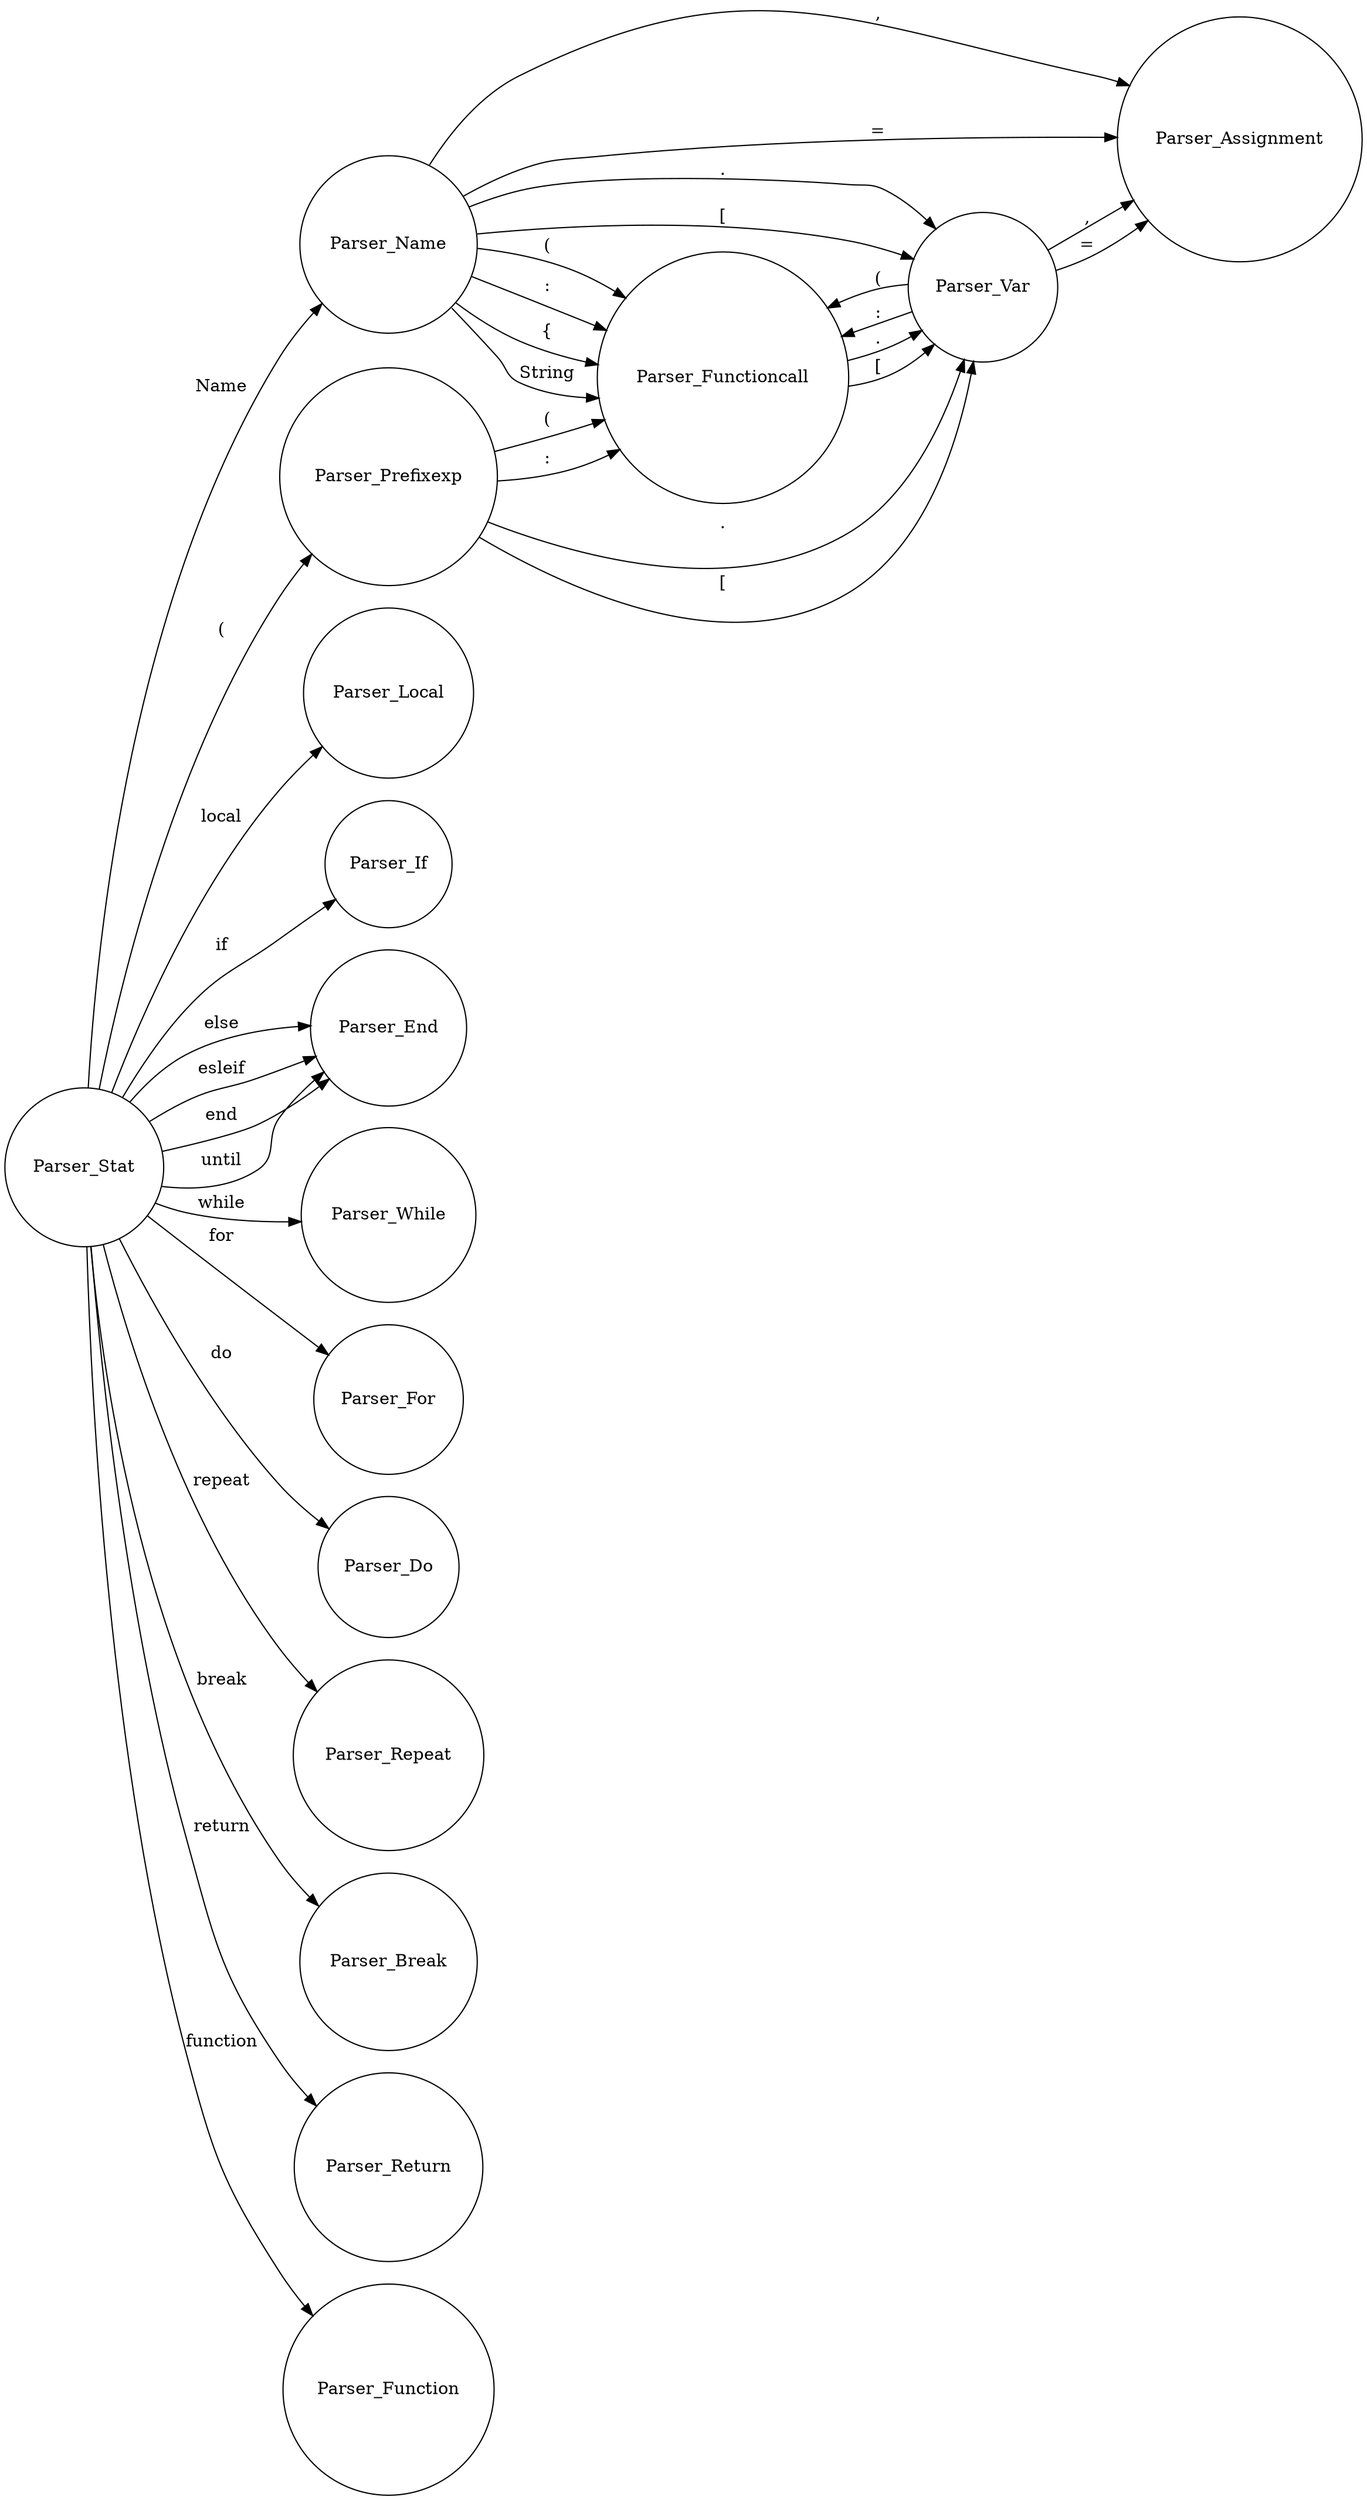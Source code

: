 digraph stat {
  rankdir=LR;
	node [shape = circle];
  Parser_Name -> Parser_Functioncall[label="("];
  Parser_Name -> Parser_Functioncall[label=":"];
  Parser_Name -> Parser_Functioncall[label="{"];
  Parser_Name -> Parser_Functioncall[label="String"];
  Parser_Name -> Parser_Assignment[label=","];
  Parser_Name -> Parser_Assignment[label="="];
  Parser_Name -> Parser_Var[label="."];
  Parser_Name -> Parser_Var[label="["];
  Parser_Stat -> Parser_Name[label="Name"];
  Parser_Stat -> Parser_Prefixexp[label="("];
  Parser_Stat -> Parser_Local[label="local"];
  Parser_Stat -> Parser_If[label="if"];
  Parser_Stat -> Parser_End[label="else"];
  Parser_Stat -> Parser_End[label="esleif"];
  Parser_Stat -> Parser_While[label="while"];
  Parser_Stat -> Parser_For[label="for"];
  Parser_Stat -> Parser_Do[label="do"];
  Parser_Stat -> Parser_Repeat[label="repeat"];
  Parser_Stat -> Parser_Break[label="break"];
  Parser_Stat -> Parser_Return[label="return"];
  Parser_Stat -> Parser_End[label="end"];
  Parser_Stat -> Parser_End[label="until"];
  Parser_Stat -> Parser_Function[label="function"];
  Parser_Prefixexp -> Parser_Functioncall[label="("];
  Parser_Prefixexp -> Parser_Functioncall[label=":"];
  Parser_Prefixexp -> Parser_Var[label="."];
  Parser_Prefixexp -> Parser_Var[label="["];
  Parser_Var -> Parser_Functioncall[label="("];
  Parser_Var -> Parser_Functioncall[label=":"];
  Parser_Var -> Parser_Assignment[label=","];
  Parser_Var -> Parser_Assignment[label="="];
  Parser_Functioncall -> Parser_Var[label="."];
  Parser_Functioncall -> Parser_Var[label="["];
}
